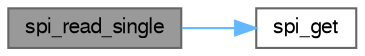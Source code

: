 digraph "spi_read_single"
{
 // LATEX_PDF_SIZE
  bgcolor="transparent";
  edge [fontname=FreeSans,fontsize=10,labelfontname=FreeSans,labelfontsize=10];
  node [fontname=FreeSans,fontsize=10,shape=box,height=0.2,width=0.4];
  rankdir="LR";
  Node1 [label="spi_read_single",height=0.2,width=0.4,color="gray40", fillcolor="grey60", style="filled", fontcolor="black",tooltip="Receive one byte from an SPI device."];
  Node1 -> Node2 [color="steelblue1",style="solid"];
  Node2 [label="spi_get",height=0.2,width=0.4,color="grey40", fillcolor="white", style="filled",URL="$drivers_2spi_2spi_8h.html#a629c66773a518072f2c7faa5ad7ecd7d",tooltip="Get one data to a SPI peripheral."];
}
